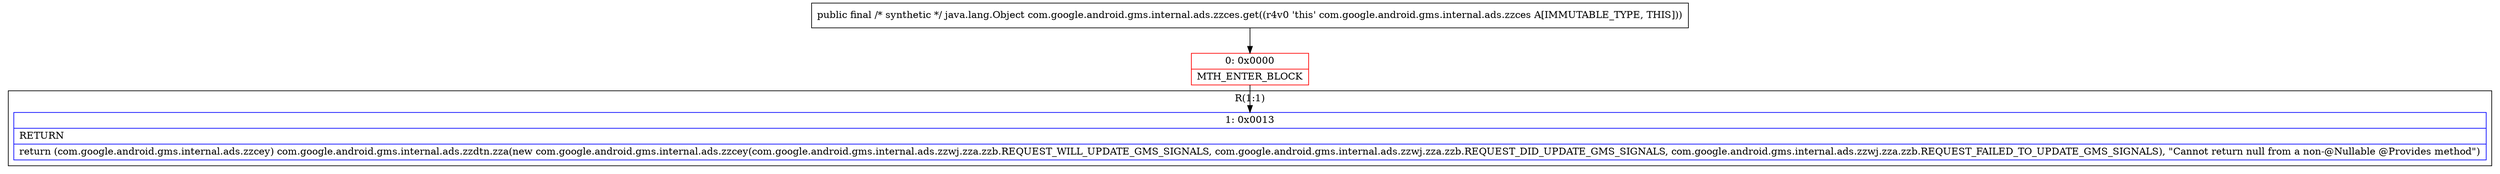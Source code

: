 digraph "CFG forcom.google.android.gms.internal.ads.zzces.get()Ljava\/lang\/Object;" {
subgraph cluster_Region_354712847 {
label = "R(1:1)";
node [shape=record,color=blue];
Node_1 [shape=record,label="{1\:\ 0x0013|RETURN\l|return (com.google.android.gms.internal.ads.zzcey) com.google.android.gms.internal.ads.zzdtn.zza(new com.google.android.gms.internal.ads.zzcey(com.google.android.gms.internal.ads.zzwj.zza.zzb.REQUEST_WILL_UPDATE_GMS_SIGNALS, com.google.android.gms.internal.ads.zzwj.zza.zzb.REQUEST_DID_UPDATE_GMS_SIGNALS, com.google.android.gms.internal.ads.zzwj.zza.zzb.REQUEST_FAILED_TO_UPDATE_GMS_SIGNALS), \"Cannot return null from a non\-@Nullable @Provides method\")\l}"];
}
Node_0 [shape=record,color=red,label="{0\:\ 0x0000|MTH_ENTER_BLOCK\l}"];
MethodNode[shape=record,label="{public final \/* synthetic *\/ java.lang.Object com.google.android.gms.internal.ads.zzces.get((r4v0 'this' com.google.android.gms.internal.ads.zzces A[IMMUTABLE_TYPE, THIS])) }"];
MethodNode -> Node_0;
Node_0 -> Node_1;
}


